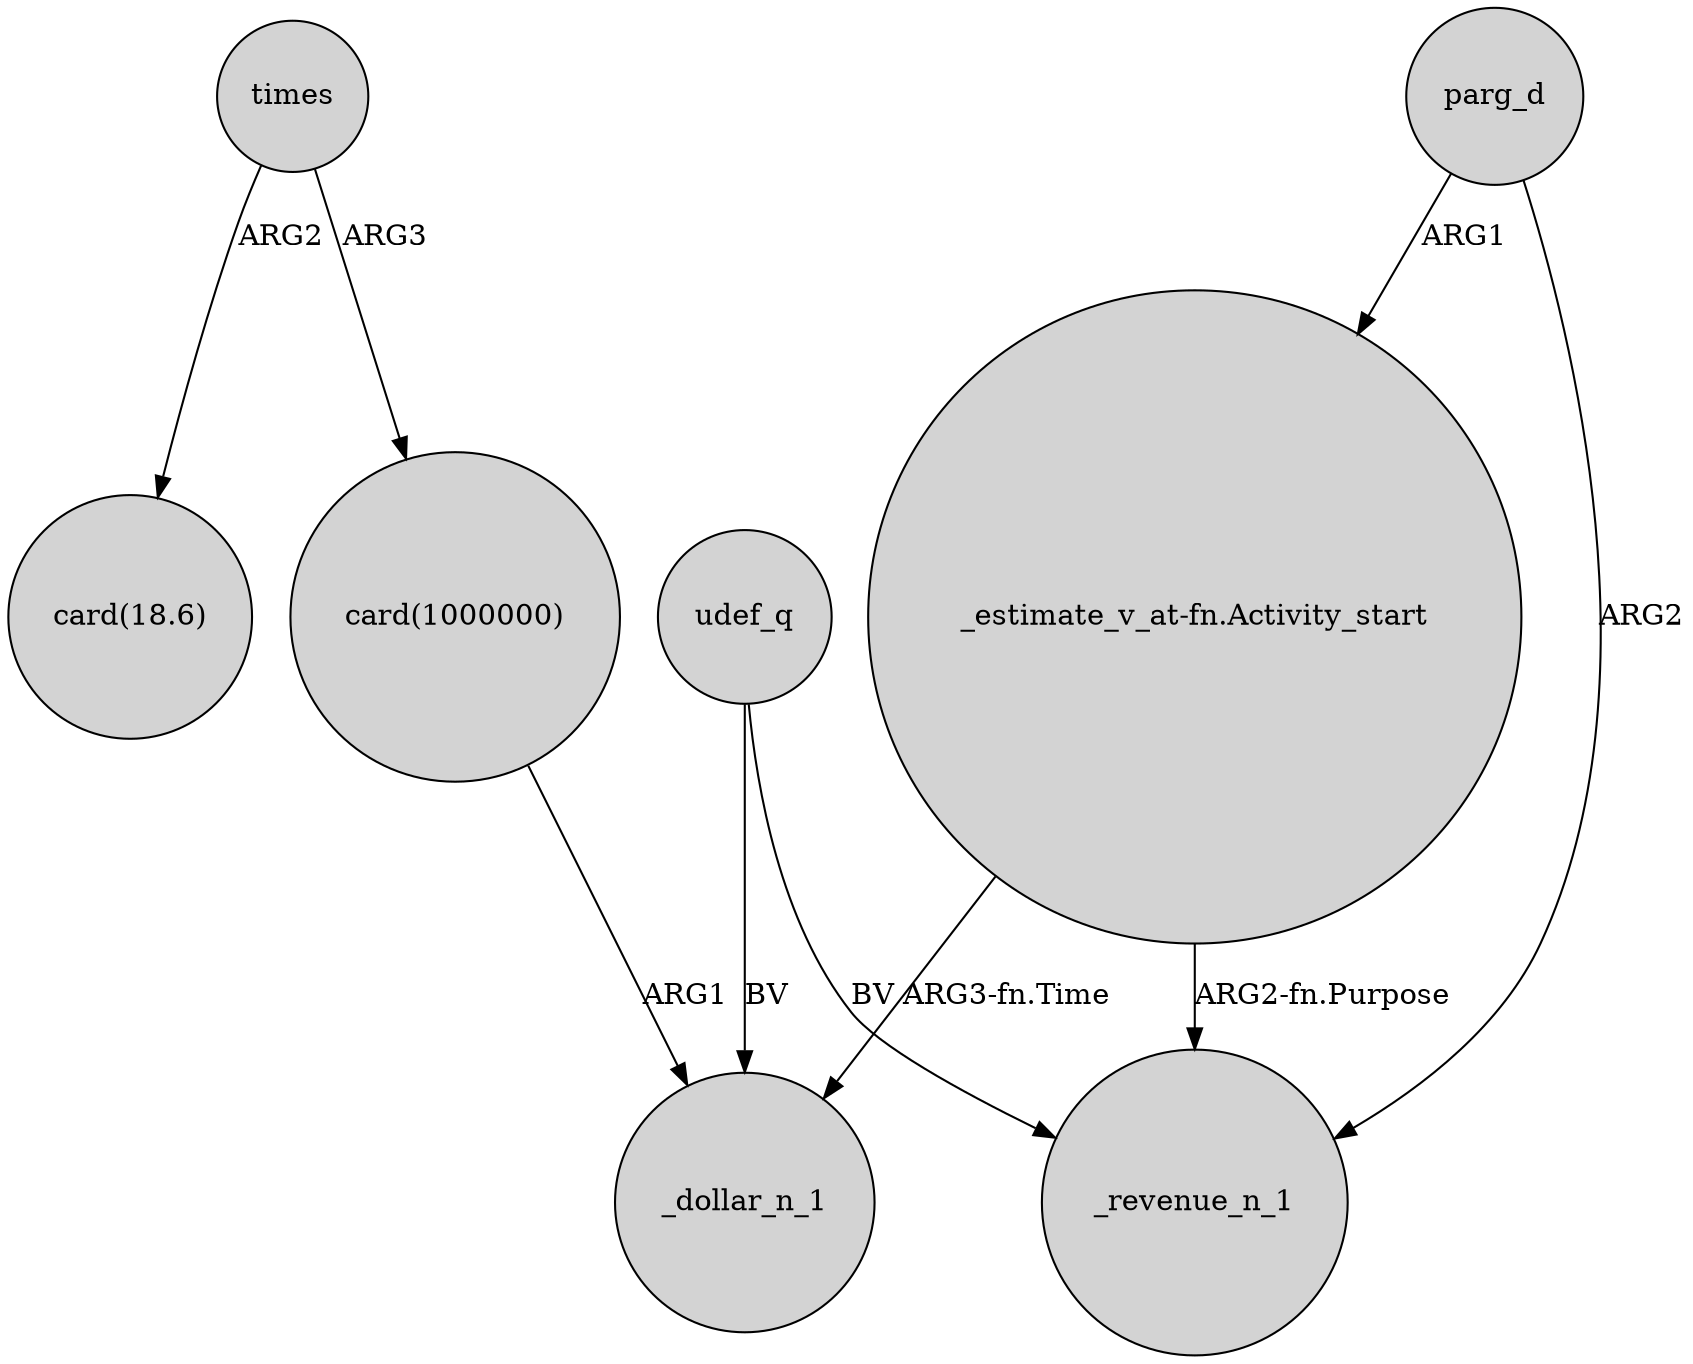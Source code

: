 digraph {
	node [shape=circle style=filled]
	times -> "card(1000000)" [label=ARG3]
	times -> "card(18.6)" [label=ARG2]
	"_estimate_v_at-fn.Activity_start" -> _revenue_n_1 [label="ARG2-fn.Purpose"]
	udef_q -> _dollar_n_1 [label=BV]
	parg_d -> "_estimate_v_at-fn.Activity_start" [label=ARG1]
	"_estimate_v_at-fn.Activity_start" -> _dollar_n_1 [label="ARG3-fn.Time"]
	"card(1000000)" -> _dollar_n_1 [label=ARG1]
	udef_q -> _revenue_n_1 [label=BV]
	parg_d -> _revenue_n_1 [label=ARG2]
}
